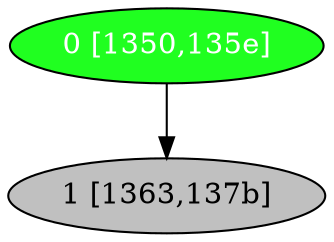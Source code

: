diGraph wc{
	wc_0  [style=filled fillcolor="#20FF20" fontcolor="#ffffff" shape=oval label="0 [1350,135e]"]
	wc_1  [style=filled fillcolor="#C0C0C0" fontcolor="#000000" shape=oval label="1 [1363,137b]"]

	wc_0 -> wc_1
}